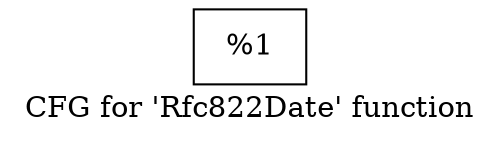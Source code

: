 digraph "CFG for 'Rfc822Date' function" {
	label="CFG for 'Rfc822Date' function";

	Node0x1001a80 [shape=record,label="{%1}"];
}
